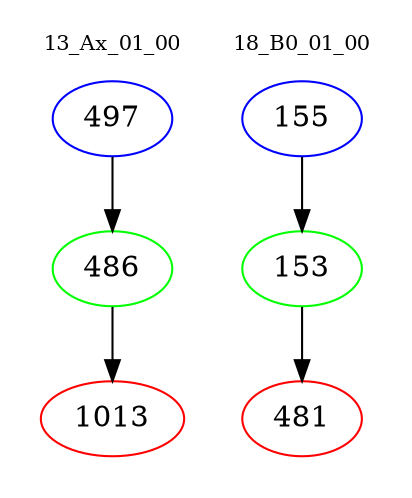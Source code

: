 digraph{
subgraph cluster_0 {
color = white
label = "13_Ax_01_00";
fontsize=10;
T0_497 [label="497", color="blue"]
T0_497 -> T0_486 [color="black"]
T0_486 [label="486", color="green"]
T0_486 -> T0_1013 [color="black"]
T0_1013 [label="1013", color="red"]
}
subgraph cluster_1 {
color = white
label = "18_B0_01_00";
fontsize=10;
T1_155 [label="155", color="blue"]
T1_155 -> T1_153 [color="black"]
T1_153 [label="153", color="green"]
T1_153 -> T1_481 [color="black"]
T1_481 [label="481", color="red"]
}
}
